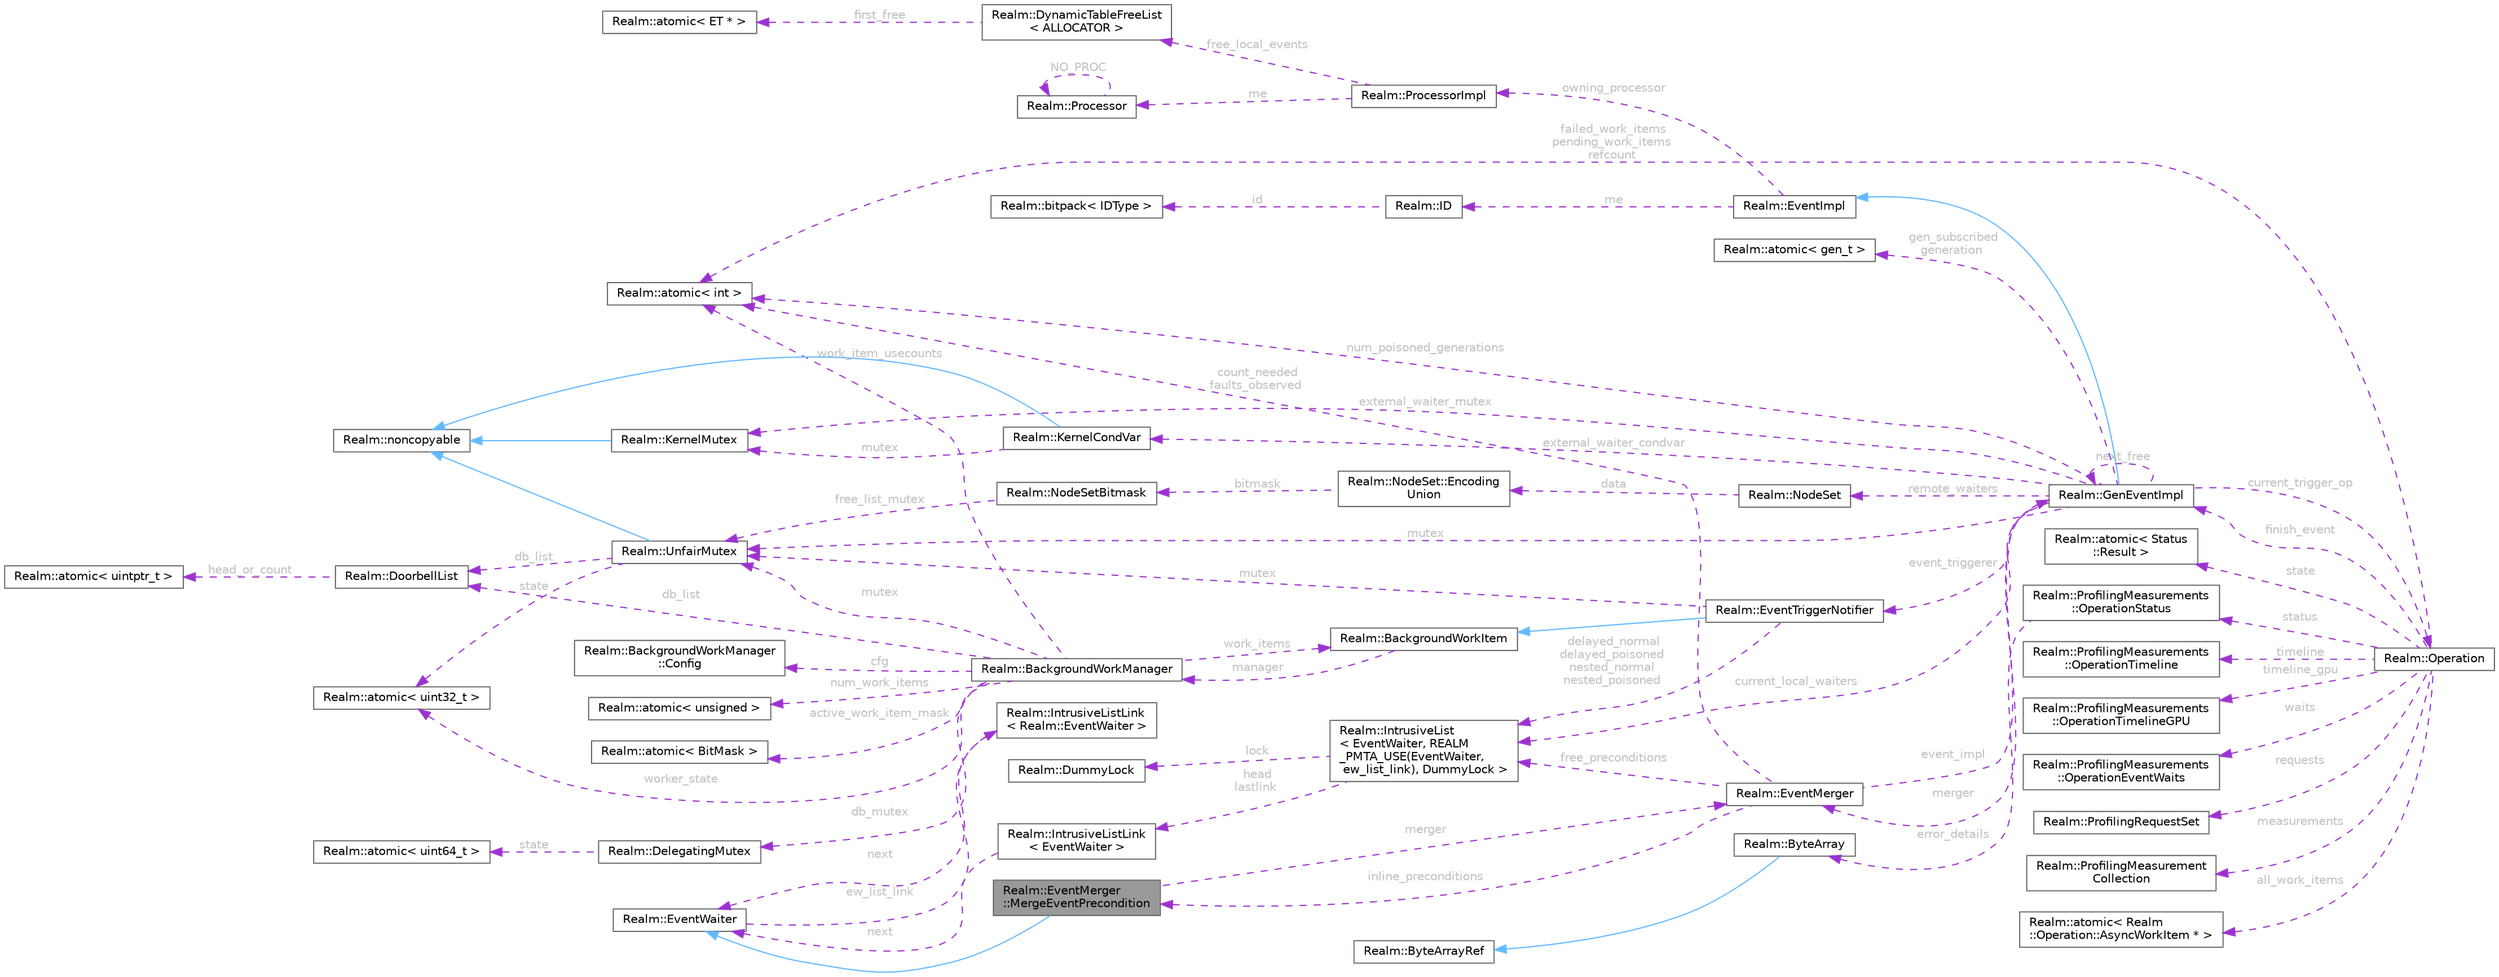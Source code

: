 digraph "Realm::EventMerger::MergeEventPrecondition"
{
 // LATEX_PDF_SIZE
  bgcolor="transparent";
  edge [fontname=Helvetica,fontsize=10,labelfontname=Helvetica,labelfontsize=10];
  node [fontname=Helvetica,fontsize=10,shape=box,height=0.2,width=0.4];
  rankdir="LR";
  Node1 [id="Node000001",label="Realm::EventMerger\l::MergeEventPrecondition",height=0.2,width=0.4,color="gray40", fillcolor="grey60", style="filled", fontcolor="black",tooltip=" "];
  Node2 -> Node1 [id="edge1_Node000001_Node000002",dir="back",color="steelblue1",style="solid",tooltip=" "];
  Node2 [id="Node000002",label="Realm::EventWaiter",height=0.2,width=0.4,color="gray40", fillcolor="white", style="filled",URL="$classRealm_1_1EventWaiter.html",tooltip=" "];
  Node3 -> Node2 [id="edge2_Node000002_Node000003",dir="back",color="darkorchid3",style="dashed",tooltip=" ",label=" ew_list_link",fontcolor="grey" ];
  Node3 [id="Node000003",label="Realm::IntrusiveListLink\l\< Realm::EventWaiter \>",height=0.2,width=0.4,color="gray40", fillcolor="white", style="filled",URL="$structRealm_1_1IntrusiveListLink.html",tooltip=" "];
  Node2 -> Node3 [id="edge3_Node000003_Node000002",dir="back",color="darkorchid3",style="dashed",tooltip=" ",label=" next",fontcolor="grey" ];
  Node4 -> Node1 [id="edge4_Node000001_Node000004",dir="back",color="darkorchid3",style="dashed",tooltip=" ",label=" merger",fontcolor="grey" ];
  Node4 [id="Node000004",label="Realm::EventMerger",height=0.2,width=0.4,color="gray40", fillcolor="white", style="filled",URL="$classRealm_1_1EventMerger.html",tooltip=" "];
  Node5 -> Node4 [id="edge5_Node000004_Node000005",dir="back",color="darkorchid3",style="dashed",tooltip=" ",label=" event_impl",fontcolor="grey" ];
  Node5 [id="Node000005",label="Realm::GenEventImpl",height=0.2,width=0.4,color="gray40", fillcolor="white", style="filled",URL="$classRealm_1_1GenEventImpl.html",tooltip=" "];
  Node6 -> Node5 [id="edge6_Node000005_Node000006",dir="back",color="steelblue1",style="solid",tooltip=" "];
  Node6 [id="Node000006",label="Realm::EventImpl",height=0.2,width=0.4,color="gray40", fillcolor="white", style="filled",URL="$classRealm_1_1EventImpl.html",tooltip=" "];
  Node7 -> Node6 [id="edge7_Node000006_Node000007",dir="back",color="darkorchid3",style="dashed",tooltip=" ",label=" me",fontcolor="grey" ];
  Node7 [id="Node000007",label="Realm::ID",height=0.2,width=0.4,color="gray40", fillcolor="white", style="filled",URL="$classRealm_1_1ID.html",tooltip=" "];
  Node8 -> Node7 [id="edge8_Node000007_Node000008",dir="back",color="darkorchid3",style="dashed",tooltip=" ",label=" id",fontcolor="grey" ];
  Node8 [id="Node000008",label="Realm::bitpack\< IDType \>",height=0.2,width=0.4,color="gray40", fillcolor="white", style="filled",URL="$classRealm_1_1bitpack.html",tooltip=" "];
  Node9 -> Node6 [id="edge9_Node000006_Node000009",dir="back",color="darkorchid3",style="dashed",tooltip=" ",label=" owning_processor",fontcolor="grey" ];
  Node9 [id="Node000009",label="Realm::ProcessorImpl",height=0.2,width=0.4,color="gray40", fillcolor="white", style="filled",URL="$classRealm_1_1ProcessorImpl.html",tooltip=" "];
  Node10 -> Node9 [id="edge10_Node000009_Node000010",dir="back",color="darkorchid3",style="dashed",tooltip=" ",label=" free_local_events",fontcolor="grey" ];
  Node10 [id="Node000010",label="Realm::DynamicTableFreeList\l\< ALLOCATOR \>",height=0.2,width=0.4,color="gray40", fillcolor="white", style="filled",URL="$classRealm_1_1DynamicTableFreeList.html",tooltip=" "];
  Node11 -> Node10 [id="edge11_Node000010_Node000011",dir="back",color="darkorchid3",style="dashed",tooltip=" ",label=" first_free",fontcolor="grey" ];
  Node11 [id="Node000011",label="Realm::atomic\< ET * \>",height=0.2,width=0.4,color="gray40", fillcolor="white", style="filled",URL="$classRealm_1_1atomic.html",tooltip=" "];
  Node12 -> Node9 [id="edge12_Node000009_Node000012",dir="back",color="darkorchid3",style="dashed",tooltip=" ",label=" me",fontcolor="grey" ];
  Node12 [id="Node000012",label="Realm::Processor",height=0.2,width=0.4,color="gray40", fillcolor="white", style="filled",URL="$classRealm_1_1Processor.html",tooltip=" "];
  Node12 -> Node12 [id="edge13_Node000012_Node000012",dir="back",color="darkorchid3",style="dashed",tooltip=" ",label=" NO_PROC",fontcolor="grey" ];
  Node13 -> Node5 [id="edge14_Node000005_Node000013",dir="back",color="darkorchid3",style="dashed",tooltip=" ",label=" gen_subscribed\ngeneration",fontcolor="grey" ];
  Node13 [id="Node000013",label="Realm::atomic\< gen_t \>",height=0.2,width=0.4,color="gray40", fillcolor="white", style="filled",URL="$classRealm_1_1atomic.html",tooltip=" "];
  Node14 -> Node5 [id="edge15_Node000005_Node000014",dir="back",color="darkorchid3",style="dashed",tooltip=" ",label=" num_poisoned_generations",fontcolor="grey" ];
  Node14 [id="Node000014",label="Realm::atomic\< int \>",height=0.2,width=0.4,color="gray40", fillcolor="white", style="filled",URL="$classRealm_1_1atomic.html",tooltip=" "];
  Node5 -> Node5 [id="edge16_Node000005_Node000005",dir="back",color="darkorchid3",style="dashed",tooltip=" ",label=" next_free",fontcolor="grey" ];
  Node4 -> Node5 [id="edge17_Node000005_Node000004",dir="back",color="darkorchid3",style="dashed",tooltip=" ",label=" merger",fontcolor="grey" ];
  Node15 -> Node5 [id="edge18_Node000005_Node000015",dir="back",color="darkorchid3",style="dashed",tooltip=" ",label=" event_triggerer",fontcolor="grey" ];
  Node15 [id="Node000015",label="Realm::EventTriggerNotifier",height=0.2,width=0.4,color="gray40", fillcolor="white", style="filled",URL="$classRealm_1_1EventTriggerNotifier.html",tooltip=" "];
  Node16 -> Node15 [id="edge19_Node000015_Node000016",dir="back",color="steelblue1",style="solid",tooltip=" "];
  Node16 [id="Node000016",label="Realm::BackgroundWorkItem",height=0.2,width=0.4,color="gray40", fillcolor="white", style="filled",URL="$classRealm_1_1BackgroundWorkItem.html",tooltip=" "];
  Node17 -> Node16 [id="edge20_Node000016_Node000017",dir="back",color="darkorchid3",style="dashed",tooltip=" ",label=" manager",fontcolor="grey" ];
  Node17 [id="Node000017",label="Realm::BackgroundWorkManager",height=0.2,width=0.4,color="gray40", fillcolor="white", style="filled",URL="$classRealm_1_1BackgroundWorkManager.html",tooltip=" "];
  Node18 -> Node17 [id="edge21_Node000017_Node000018",dir="back",color="darkorchid3",style="dashed",tooltip=" ",label=" cfg",fontcolor="grey" ];
  Node18 [id="Node000018",label="Realm::BackgroundWorkManager\l::Config",height=0.2,width=0.4,color="gray40", fillcolor="white", style="filled",URL="$structRealm_1_1BackgroundWorkManager_1_1Config.html",tooltip=" "];
  Node19 -> Node17 [id="edge22_Node000017_Node000019",dir="back",color="darkorchid3",style="dashed",tooltip=" ",label=" mutex",fontcolor="grey" ];
  Node19 [id="Node000019",label="Realm::UnfairMutex",height=0.2,width=0.4,color="gray40", fillcolor="white", style="filled",URL="$classRealm_1_1UnfairMutex.html",tooltip=" "];
  Node20 -> Node19 [id="edge23_Node000019_Node000020",dir="back",color="steelblue1",style="solid",tooltip=" "];
  Node20 [id="Node000020",label="Realm::noncopyable",height=0.2,width=0.4,color="gray40", fillcolor="white", style="filled",URL="$classRealm_1_1noncopyable.html",tooltip=" "];
  Node21 -> Node19 [id="edge24_Node000019_Node000021",dir="back",color="darkorchid3",style="dashed",tooltip=" ",label=" state",fontcolor="grey" ];
  Node21 [id="Node000021",label="Realm::atomic\< uint32_t \>",height=0.2,width=0.4,color="gray40", fillcolor="white", style="filled",URL="$classRealm_1_1atomic.html",tooltip=" "];
  Node22 -> Node19 [id="edge25_Node000019_Node000022",dir="back",color="darkorchid3",style="dashed",tooltip=" ",label=" db_list",fontcolor="grey" ];
  Node22 [id="Node000022",label="Realm::DoorbellList",height=0.2,width=0.4,color="gray40", fillcolor="white", style="filled",URL="$classRealm_1_1DoorbellList.html",tooltip=" "];
  Node23 -> Node22 [id="edge26_Node000022_Node000023",dir="back",color="darkorchid3",style="dashed",tooltip=" ",label=" head_or_count",fontcolor="grey" ];
  Node23 [id="Node000023",label="Realm::atomic\< uintptr_t \>",height=0.2,width=0.4,color="gray40", fillcolor="white", style="filled",URL="$classRealm_1_1atomic.html",tooltip=" "];
  Node24 -> Node17 [id="edge27_Node000017_Node000024",dir="back",color="darkorchid3",style="dashed",tooltip=" ",label=" num_work_items",fontcolor="grey" ];
  Node24 [id="Node000024",label="Realm::atomic\< unsigned \>",height=0.2,width=0.4,color="gray40", fillcolor="white", style="filled",URL="$classRealm_1_1atomic.html",tooltip=" "];
  Node25 -> Node17 [id="edge28_Node000017_Node000025",dir="back",color="darkorchid3",style="dashed",tooltip=" ",label=" active_work_item_mask",fontcolor="grey" ];
  Node25 [id="Node000025",label="Realm::atomic\< BitMask \>",height=0.2,width=0.4,color="gray40", fillcolor="white", style="filled",URL="$classRealm_1_1atomic.html",tooltip=" "];
  Node14 -> Node17 [id="edge29_Node000017_Node000014",dir="back",color="darkorchid3",style="dashed",tooltip=" ",label=" work_item_usecounts",fontcolor="grey" ];
  Node16 -> Node17 [id="edge30_Node000017_Node000016",dir="back",color="darkorchid3",style="dashed",tooltip=" ",label=" work_items",fontcolor="grey" ];
  Node21 -> Node17 [id="edge31_Node000017_Node000021",dir="back",color="darkorchid3",style="dashed",tooltip=" ",label=" worker_state",fontcolor="grey" ];
  Node26 -> Node17 [id="edge32_Node000017_Node000026",dir="back",color="darkorchid3",style="dashed",tooltip=" ",label=" db_mutex",fontcolor="grey" ];
  Node26 [id="Node000026",label="Realm::DelegatingMutex",height=0.2,width=0.4,color="gray40", fillcolor="white", style="filled",URL="$classRealm_1_1DelegatingMutex.html",tooltip=" "];
  Node27 -> Node26 [id="edge33_Node000026_Node000027",dir="back",color="darkorchid3",style="dashed",tooltip=" ",label=" state",fontcolor="grey" ];
  Node27 [id="Node000027",label="Realm::atomic\< uint64_t \>",height=0.2,width=0.4,color="gray40", fillcolor="white", style="filled",URL="$classRealm_1_1atomic.html",tooltip=" "];
  Node22 -> Node17 [id="edge34_Node000017_Node000022",dir="back",color="darkorchid3",style="dashed",tooltip=" ",label=" db_list",fontcolor="grey" ];
  Node19 -> Node15 [id="edge35_Node000015_Node000019",dir="back",color="darkorchid3",style="dashed",tooltip=" ",label=" mutex",fontcolor="grey" ];
  Node28 -> Node15 [id="edge36_Node000015_Node000028",dir="back",color="darkorchid3",style="dashed",tooltip=" ",label=" delayed_normal\ndelayed_poisoned\nnested_normal\nnested_poisoned",fontcolor="grey" ];
  Node28 [id="Node000028",label="Realm::IntrusiveList\l\< EventWaiter, REALM\l_PMTA_USE(EventWaiter,\l ew_list_link), DummyLock \>",height=0.2,width=0.4,color="gray40", fillcolor="white", style="filled",URL="$classRealm_1_1IntrusiveList.html",tooltip=" "];
  Node29 -> Node28 [id="edge37_Node000028_Node000029",dir="back",color="darkorchid3",style="dashed",tooltip=" ",label=" lock",fontcolor="grey" ];
  Node29 [id="Node000029",label="Realm::DummyLock",height=0.2,width=0.4,color="gray40", fillcolor="white", style="filled",URL="$classRealm_1_1DummyLock.html",tooltip=" "];
  Node30 -> Node28 [id="edge38_Node000028_Node000030",dir="back",color="darkorchid3",style="dashed",tooltip=" ",label=" head\nlastlink",fontcolor="grey" ];
  Node30 [id="Node000030",label="Realm::IntrusiveListLink\l\< EventWaiter \>",height=0.2,width=0.4,color="gray40", fillcolor="white", style="filled",URL="$structRealm_1_1IntrusiveListLink.html",tooltip=" "];
  Node2 -> Node30 [id="edge39_Node000030_Node000002",dir="back",color="darkorchid3",style="dashed",tooltip=" ",label=" next",fontcolor="grey" ];
  Node19 -> Node5 [id="edge40_Node000005_Node000019",dir="back",color="darkorchid3",style="dashed",tooltip=" ",label=" mutex",fontcolor="grey" ];
  Node31 -> Node5 [id="edge41_Node000005_Node000031",dir="back",color="darkorchid3",style="dashed",tooltip=" ",label=" current_trigger_op",fontcolor="grey" ];
  Node31 [id="Node000031",label="Realm::Operation",height=0.2,width=0.4,color="gray40", fillcolor="white", style="filled",URL="$classRealm_1_1Operation.html",tooltip=" "];
  Node5 -> Node31 [id="edge42_Node000031_Node000005",dir="back",color="darkorchid3",style="dashed",tooltip=" ",label=" finish_event",fontcolor="grey" ];
  Node14 -> Node31 [id="edge43_Node000031_Node000014",dir="back",color="darkorchid3",style="dashed",tooltip=" ",label=" failed_work_items\npending_work_items\nrefcount",fontcolor="grey" ];
  Node32 -> Node31 [id="edge44_Node000031_Node000032",dir="back",color="darkorchid3",style="dashed",tooltip=" ",label=" state",fontcolor="grey" ];
  Node32 [id="Node000032",label="Realm::atomic\< Status\l::Result \>",height=0.2,width=0.4,color="gray40", fillcolor="white", style="filled",URL="$classRealm_1_1atomic.html",tooltip=" "];
  Node33 -> Node31 [id="edge45_Node000031_Node000033",dir="back",color="darkorchid3",style="dashed",tooltip=" ",label=" status",fontcolor="grey" ];
  Node33 [id="Node000033",label="Realm::ProfilingMeasurements\l::OperationStatus",height=0.2,width=0.4,color="gray40", fillcolor="white", style="filled",URL="$structRealm_1_1ProfilingMeasurements_1_1OperationStatus.html",tooltip=" "];
  Node34 -> Node33 [id="edge46_Node000033_Node000034",dir="back",color="darkorchid3",style="dashed",tooltip=" ",label=" error_details",fontcolor="grey" ];
  Node34 [id="Node000034",label="Realm::ByteArray",height=0.2,width=0.4,color="gray40", fillcolor="white", style="filled",URL="$classRealm_1_1ByteArray.html",tooltip=" "];
  Node35 -> Node34 [id="edge47_Node000034_Node000035",dir="back",color="steelblue1",style="solid",tooltip=" "];
  Node35 [id="Node000035",label="Realm::ByteArrayRef",height=0.2,width=0.4,color="gray40", fillcolor="white", style="filled",URL="$classRealm_1_1ByteArrayRef.html",tooltip=" "];
  Node36 -> Node31 [id="edge48_Node000031_Node000036",dir="back",color="darkorchid3",style="dashed",tooltip=" ",label=" timeline",fontcolor="grey" ];
  Node36 [id="Node000036",label="Realm::ProfilingMeasurements\l::OperationTimeline",height=0.2,width=0.4,color="gray40", fillcolor="white", style="filled",URL="$structRealm_1_1ProfilingMeasurements_1_1OperationTimeline.html",tooltip=" "];
  Node37 -> Node31 [id="edge49_Node000031_Node000037",dir="back",color="darkorchid3",style="dashed",tooltip=" ",label=" timeline_gpu",fontcolor="grey" ];
  Node37 [id="Node000037",label="Realm::ProfilingMeasurements\l::OperationTimelineGPU",height=0.2,width=0.4,color="gray40", fillcolor="white", style="filled",URL="$structRealm_1_1ProfilingMeasurements_1_1OperationTimelineGPU.html",tooltip=" "];
  Node38 -> Node31 [id="edge50_Node000031_Node000038",dir="back",color="darkorchid3",style="dashed",tooltip=" ",label=" waits",fontcolor="grey" ];
  Node38 [id="Node000038",label="Realm::ProfilingMeasurements\l::OperationEventWaits",height=0.2,width=0.4,color="gray40", fillcolor="white", style="filled",URL="$structRealm_1_1ProfilingMeasurements_1_1OperationEventWaits.html",tooltip=" "];
  Node39 -> Node31 [id="edge51_Node000031_Node000039",dir="back",color="darkorchid3",style="dashed",tooltip=" ",label=" requests",fontcolor="grey" ];
  Node39 [id="Node000039",label="Realm::ProfilingRequestSet",height=0.2,width=0.4,color="gray40", fillcolor="white", style="filled",URL="$classRealm_1_1ProfilingRequestSet.html",tooltip=" "];
  Node40 -> Node31 [id="edge52_Node000031_Node000040",dir="back",color="darkorchid3",style="dashed",tooltip=" ",label=" measurements",fontcolor="grey" ];
  Node40 [id="Node000040",label="Realm::ProfilingMeasurement\lCollection",height=0.2,width=0.4,color="gray40", fillcolor="white", style="filled",URL="$classRealm_1_1ProfilingMeasurementCollection.html",tooltip=" "];
  Node41 -> Node31 [id="edge53_Node000031_Node000041",dir="back",color="darkorchid3",style="dashed",tooltip=" ",label=" all_work_items",fontcolor="grey" ];
  Node41 [id="Node000041",label="Realm::atomic\< Realm\l::Operation::AsyncWorkItem * \>",height=0.2,width=0.4,color="gray40", fillcolor="white", style="filled",URL="$classRealm_1_1atomic.html",tooltip=" "];
  Node28 -> Node5 [id="edge54_Node000005_Node000028",dir="back",color="darkorchid3",style="dashed",tooltip=" ",label=" current_local_waiters",fontcolor="grey" ];
  Node42 -> Node5 [id="edge55_Node000005_Node000042",dir="back",color="darkorchid3",style="dashed",tooltip=" ",label=" external_waiter_mutex",fontcolor="grey" ];
  Node42 [id="Node000042",label="Realm::KernelMutex",height=0.2,width=0.4,color="gray40", fillcolor="white", style="filled",URL="$classRealm_1_1KernelMutex.html",tooltip=" "];
  Node20 -> Node42 [id="edge56_Node000042_Node000020",dir="back",color="steelblue1",style="solid",tooltip=" "];
  Node43 -> Node5 [id="edge57_Node000005_Node000043",dir="back",color="darkorchid3",style="dashed",tooltip=" ",label=" external_waiter_condvar",fontcolor="grey" ];
  Node43 [id="Node000043",label="Realm::KernelCondVar",height=0.2,width=0.4,color="gray40", fillcolor="white", style="filled",URL="$classRealm_1_1KernelCondVar.html",tooltip=" "];
  Node20 -> Node43 [id="edge58_Node000043_Node000020",dir="back",color="steelblue1",style="solid",tooltip=" "];
  Node42 -> Node43 [id="edge59_Node000043_Node000042",dir="back",color="darkorchid3",style="dashed",tooltip=" ",label=" mutex",fontcolor="grey" ];
  Node44 -> Node5 [id="edge60_Node000005_Node000044",dir="back",color="darkorchid3",style="dashed",tooltip=" ",label=" remote_waiters",fontcolor="grey" ];
  Node44 [id="Node000044",label="Realm::NodeSet",height=0.2,width=0.4,color="gray40", fillcolor="white", style="filled",URL="$classRealm_1_1NodeSet.html",tooltip=" "];
  Node45 -> Node44 [id="edge61_Node000044_Node000045",dir="back",color="darkorchid3",style="dashed",tooltip=" ",label=" data",fontcolor="grey" ];
  Node45 [id="Node000045",label="Realm::NodeSet::Encoding\lUnion",height=0.2,width=0.4,color="gray40", fillcolor="white", style="filled",URL="$unionRealm_1_1NodeSet_1_1EncodingUnion.html",tooltip=" "];
  Node46 -> Node45 [id="edge62_Node000045_Node000046",dir="back",color="darkorchid3",style="dashed",tooltip=" ",label=" bitmask",fontcolor="grey" ];
  Node46 [id="Node000046",label="Realm::NodeSetBitmask",height=0.2,width=0.4,color="gray40", fillcolor="white", style="filled",URL="$classRealm_1_1NodeSetBitmask.html",tooltip=" "];
  Node19 -> Node46 [id="edge63_Node000046_Node000019",dir="back",color="darkorchid3",style="dashed",tooltip=" ",label=" free_list_mutex",fontcolor="grey" ];
  Node14 -> Node4 [id="edge64_Node000004_Node000014",dir="back",color="darkorchid3",style="dashed",tooltip=" ",label=" count_needed\nfaults_observed",fontcolor="grey" ];
  Node1 -> Node4 [id="edge65_Node000004_Node000001",dir="back",color="darkorchid3",style="dashed",tooltip=" ",label=" inline_preconditions",fontcolor="grey" ];
  Node28 -> Node4 [id="edge66_Node000004_Node000028",dir="back",color="darkorchid3",style="dashed",tooltip=" ",label=" free_preconditions",fontcolor="grey" ];
}
